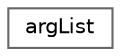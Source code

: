 digraph "Graphical Class Hierarchy"
{
 // LATEX_PDF_SIZE
  bgcolor="transparent";
  edge [fontname=Helvetica,fontsize=10,labelfontname=Helvetica,labelfontsize=10];
  node [fontname=Helvetica,fontsize=10,shape=box,height=0.2,width=0.4];
  rankdir="LR";
  Node0 [id="Node000000",label="argList",height=0.2,width=0.4,color="grey40", fillcolor="white", style="filled",URL="$classFoam_1_1argList.html",tooltip="Extract command arguments and options from the supplied argc and argv parameters."];
}
